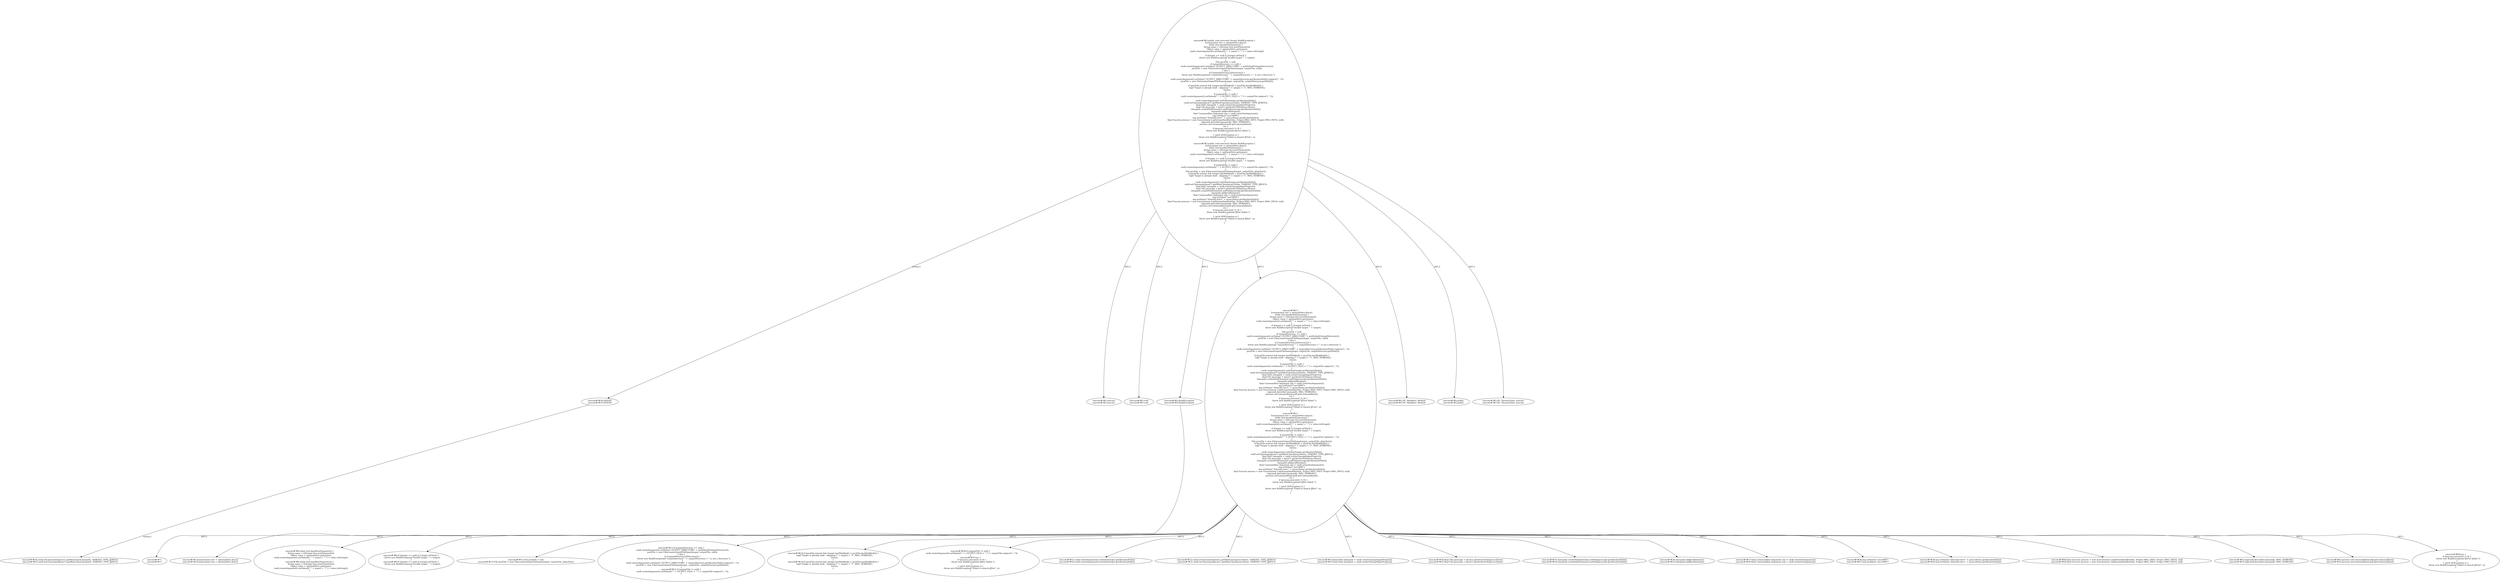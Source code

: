 digraph "Pattern" {
0 [label="execute#?#36:INSERT
execute#?#25:INSERT" shape=ellipse]
1 [label="execute#?#2:public void execute() throws BuildException \{
    Enumeration iter = optionalAttrs.keys();
    while (iter.hasMoreElements()) \{
        String name = ((String) (iter.nextElement()));
        Object value = optionalAttrs.get(name);
        cmdl.createArgument().setValue(((\"-\" + name) + \":\") + value.toString());
    \} 
    if ((target == null) || (!target.isFile())) \{
        throw new BuildException(\"Invalid target: \" + target);
    \}
    File javaFile = null;
    if (outputDirectory == null) \{
        cmdl.createArgument().setValue(\"-OUTPUT_DIRECTORY:\" + getDefaultOutputDirectory());
        javaFile = new File(createOutputFileName(target, outputFile, null));
    \} else \{
        if (!outputDirectory.isDirectory()) \{
            throw new BuildException((\"'outputdirectory' \" + outputDirectory) + \" is not a directory.\");
        \}
        cmdl.createArgument().setValue(\"-OUTPUT_DIRECTORY:\" + outputDirectory.getAbsolutePath().replace('\\', '/'));
        javaFile = new File(createOutputFileName(target, outputFile, outputDirectory.getPath()));
    \}
    if (javaFile.exists() && (target.lastModified() < javaFile.lastModified())) \{
        log((\"Target is already built - skipping (\" + target) + \")\", MSG_VERBOSE);
        return;
    \}
    if (outputFile != null) \{
        cmdl.createArgument().setValue(((\"-\" + OUTPUT_FILE) + \":\") + outputFile.replace('\\', '/'));
    \}
    cmdl.createArgument().setValue(target.getAbsolutePath());
    cmdl.setClassname(JavaCC.getMainClass(javaccHome, TASKDEF_TYPE_JJTREE));
    final Path classpath = cmdl.createClasspath(getProject());
    final File javaccJar = JavaCC.getArchiveFile(javaccHome);
    classpath.createPathElement().setPath(javaccJar.getAbsolutePath());
    classpath.addJavaRuntime();
    final Commandline.Argument arg = cmdl.createVmArgument();
    arg.setValue(\"-mx140M\");
    arg.setValue(\"-Dinstall.root=\" + javaccHome.getAbsolutePath());
    final Execute process = new Execute(new LogStreamHandler(this, Project.MSG_INFO, Project.MSG_INFO), null);
    log(cmdl.describeCommand(), MSG_VERBOSE);
    process.setCommandline(cmdl.getCommandline());
    try \{
        if (process.execute() != 0) \{
            throw new BuildException(\"JJTree failed.\");
        \}
    \} catch (IOException e) \{
        throw new BuildException(\"Failed to launch JJTree\", e);
    \}
\}
execute#?#2:public void execute() throws BuildException \{
    Enumeration iter = optionalAttrs.keys();
    while (iter.hasMoreElements()) \{
        String name = ((String) (iter.nextElement()));
        Object value = optionalAttrs.get(name);
        cmdl.createArgument().setValue(((\"-\" + name) + \":\") + value.toString());
    \} 
    if ((target == null) || (!target.isFile())) \{
        throw new BuildException(\"Invalid target: \" + target);
    \}
    if (outputFile != null) \{
        cmdl.createArgument().setValue(((\"-\" + OUTPUT_FILE) + \":\") + outputFile.replace('\\', '/'));
    \}
    File javaFile = new File(createOutputFileName(target, outputFile, plainText));
    if (javaFile.exists() && (target.lastModified() < javaFile.lastModified())) \{
        log((\"Target is already built - skipping (\" + target) + \")\", MSG_VERBOSE);
        return;
    \}
    cmdl.createArgument().setValue(target.getAbsolutePath());
    cmdl.setClassname(JavaCC.getMainClass(javaccHome, TASKDEF_TYPE_JJDOC));
    final Path classpath = cmdl.createClasspath(getProject());
    final File javaccJar = JavaCC.getArchiveFile(javaccHome);
    classpath.createPathElement().setPath(javaccJar.getAbsolutePath());
    classpath.addJavaRuntime();
    final Commandline.Argument arg = cmdl.createVmArgument();
    arg.setValue(\"-mx140M\");
    arg.setValue(\"-Dinstall.root=\" + javaccHome.getAbsolutePath());
    final Execute process = new Execute(new LogStreamHandler(this, Project.MSG_INFO, Project.MSG_INFO), null);
    log(cmdl.describeCommand(), MSG_VERBOSE);
    process.setCommandline(cmdl.getCommandline());
    try \{
        if (process.execute() != 0) \{
            throw new BuildException(\"JJDoc failed.\");
        \}
    \} catch (IOException e) \{
        throw new BuildException(\"Failed to launch JJDoc\", e);
    \}
\}" shape=ellipse]
2 [label="execute#?#2:execute
execute#?#2:execute" shape=ellipse]
3 [label="execute#?#2:void
execute#?#2:void" shape=ellipse]
4 [label="execute#?#2:BuildException
execute#?#2:BuildException" shape=ellipse]
5 [label="execute#?#-1:
execute#?#-1:" shape=ellipse]
6 [label="execute#?#2:\{
    Enumeration iter = optionalAttrs.keys();
    while (iter.hasMoreElements()) \{
        String name = ((String) (iter.nextElement()));
        Object value = optionalAttrs.get(name);
        cmdl.createArgument().setValue(((\"-\" + name) + \":\") + value.toString());
    \} 
    if ((target == null) || (!target.isFile())) \{
        throw new BuildException(\"Invalid target: \" + target);
    \}
    File javaFile = null;
    if (outputDirectory == null) \{
        cmdl.createArgument().setValue(\"-OUTPUT_DIRECTORY:\" + getDefaultOutputDirectory());
        javaFile = new File(createOutputFileName(target, outputFile, null));
    \} else \{
        if (!outputDirectory.isDirectory()) \{
            throw new BuildException((\"'outputdirectory' \" + outputDirectory) + \" is not a directory.\");
        \}
        cmdl.createArgument().setValue(\"-OUTPUT_DIRECTORY:\" + outputDirectory.getAbsolutePath().replace('\\', '/'));
        javaFile = new File(createOutputFileName(target, outputFile, outputDirectory.getPath()));
    \}
    if (javaFile.exists() && (target.lastModified() < javaFile.lastModified())) \{
        log((\"Target is already built - skipping (\" + target) + \")\", MSG_VERBOSE);
        return;
    \}
    if (outputFile != null) \{
        cmdl.createArgument().setValue(((\"-\" + OUTPUT_FILE) + \":\") + outputFile.replace('\\', '/'));
    \}
    cmdl.createArgument().setValue(target.getAbsolutePath());
    cmdl.setClassname(JavaCC.getMainClass(javaccHome, TASKDEF_TYPE_JJTREE));
    final Path classpath = cmdl.createClasspath(getProject());
    final File javaccJar = JavaCC.getArchiveFile(javaccHome);
    classpath.createPathElement().setPath(javaccJar.getAbsolutePath());
    classpath.addJavaRuntime();
    final Commandline.Argument arg = cmdl.createVmArgument();
    arg.setValue(\"-mx140M\");
    arg.setValue(\"-Dinstall.root=\" + javaccHome.getAbsolutePath());
    final Execute process = new Execute(new LogStreamHandler(this, Project.MSG_INFO, Project.MSG_INFO), null);
    log(cmdl.describeCommand(), MSG_VERBOSE);
    process.setCommandline(cmdl.getCommandline());
    try \{
        if (process.execute() != 0) \{
            throw new BuildException(\"JJTree failed.\");
        \}
    \} catch (IOException e) \{
        throw new BuildException(\"Failed to launch JJTree\", e);
    \}
\}
execute#?#2:\{
    Enumeration iter = optionalAttrs.keys();
    while (iter.hasMoreElements()) \{
        String name = ((String) (iter.nextElement()));
        Object value = optionalAttrs.get(name);
        cmdl.createArgument().setValue(((\"-\" + name) + \":\") + value.toString());
    \} 
    if ((target == null) || (!target.isFile())) \{
        throw new BuildException(\"Invalid target: \" + target);
    \}
    if (outputFile != null) \{
        cmdl.createArgument().setValue(((\"-\" + OUTPUT_FILE) + \":\") + outputFile.replace('\\', '/'));
    \}
    File javaFile = new File(createOutputFileName(target, outputFile, plainText));
    if (javaFile.exists() && (target.lastModified() < javaFile.lastModified())) \{
        log((\"Target is already built - skipping (\" + target) + \")\", MSG_VERBOSE);
        return;
    \}
    cmdl.createArgument().setValue(target.getAbsolutePath());
    cmdl.setClassname(JavaCC.getMainClass(javaccHome, TASKDEF_TYPE_JJDOC));
    final Path classpath = cmdl.createClasspath(getProject());
    final File javaccJar = JavaCC.getArchiveFile(javaccHome);
    classpath.createPathElement().setPath(javaccJar.getAbsolutePath());
    classpath.addJavaRuntime();
    final Commandline.Argument arg = cmdl.createVmArgument();
    arg.setValue(\"-mx140M\");
    arg.setValue(\"-Dinstall.root=\" + javaccHome.getAbsolutePath());
    final Execute process = new Execute(new LogStreamHandler(this, Project.MSG_INFO, Project.MSG_INFO), null);
    log(cmdl.describeCommand(), MSG_VERBOSE);
    process.setCommandline(cmdl.getCommandline());
    try \{
        if (process.execute() != 0) \{
            throw new BuildException(\"JJDoc failed.\");
        \}
    \} catch (IOException e) \{
        throw new BuildException(\"Failed to launch JJDoc\", e);
    \}
\}" shape=ellipse]
7 [label="execute#?#3:Enumeration iter = optionalAttrs.keys()
execute#?#3:Enumeration iter = optionalAttrs.keys()" shape=ellipse]
8 [label="execute#?#4:while (iter.hasMoreElements()) \{
    String name = ((String) (iter.nextElement()));
    Object value = optionalAttrs.get(name);
    cmdl.createArgument().setValue(((\"-\" + name) + \":\") + value.toString());
\} 
execute#?#4:while (iter.hasMoreElements()) \{
    String name = ((String) (iter.nextElement()));
    Object value = optionalAttrs.get(name);
    cmdl.createArgument().setValue(((\"-\" + name) + \":\") + value.toString());
\} " shape=ellipse]
9 [label="execute#?#9:if ((target == null) || (!target.isFile())) \{
    throw new BuildException(\"Invalid target: \" + target);
\}
execute#?#9:if ((target == null) || (!target.isFile())) \{
    throw new BuildException(\"Invalid target: \" + target);
\}" shape=ellipse]
10 [label="execute#?#12:File javaFile = null
execute#?#15:File javaFile = new File(createOutputFileName(target, outputFile, plainText))" shape=ellipse]
11 [label="execute#?#13:if (outputDirectory == null) \{
    cmdl.createArgument().setValue(\"-OUTPUT_DIRECTORY:\" + getDefaultOutputDirectory());
    javaFile = new File(createOutputFileName(target, outputFile, null));
\} else \{
    if (!outputDirectory.isDirectory()) \{
        throw new BuildException((\"'outputdirectory' \" + outputDirectory) + \" is not a directory.\");
    \}
    cmdl.createArgument().setValue(\"-OUTPUT_DIRECTORY:\" + outputDirectory.getAbsolutePath().replace('\\', '/'));
    javaFile = new File(createOutputFileName(target, outputFile, outputDirectory.getPath()));
\}
execute#?#12:if (outputFile != null) \{
    cmdl.createArgument().setValue(((\"-\" + OUTPUT_FILE) + \":\") + outputFile.replace('\\', '/'));
\}" shape=ellipse]
12 [label="execute#?#24:if (javaFile.exists() && (target.lastModified() < javaFile.lastModified())) \{
    log((\"Target is already built - skipping (\" + target) + \")\", MSG_VERBOSE);
    return;
\}
execute#?#16:if (javaFile.exists() && (target.lastModified() < javaFile.lastModified())) \{
    log((\"Target is already built - skipping (\" + target) + \")\", MSG_VERBOSE);
    return;
\}" shape=ellipse]
13 [label="execute#?#28:if (outputFile != null) \{
    cmdl.createArgument().setValue(((\"-\" + OUTPUT_FILE) + \":\") + outputFile.replace('\\', '/'));
\}
execute#?#33:try \{
    if (process.execute() != 0) \{
        throw new BuildException(\"JJDoc failed.\");
    \}
\} catch (IOException e) \{
    throw new BuildException(\"Failed to launch JJDoc\", e);
\}" shape=ellipse]
14 [label="execute#?#31:cmdl.createArgument().setValue(target.getAbsolutePath())
execute#?#20:cmdl.createArgument().setValue(target.getAbsolutePath())" shape=ellipse]
15 [label="execute#?#32:cmdl.setClassname(JavaCC.getMainClass(javaccHome, TASKDEF_TYPE_JJTREE))
execute#?#21:cmdl.setClassname(JavaCC.getMainClass(javaccHome, TASKDEF_TYPE_JJDOC))" shape=ellipse]
16 [label="execute#?#33:final Path classpath = cmdl.createClasspath(getProject())
execute#?#22:final Path classpath = cmdl.createClasspath(getProject())" shape=ellipse]
17 [label="execute#?#34:final File javaccJar = JavaCC.getArchiveFile(javaccHome)
execute#?#23:final File javaccJar = JavaCC.getArchiveFile(javaccHome)" shape=ellipse]
18 [label="execute#?#35:classpath.createPathElement().setPath(javaccJar.getAbsolutePath())
execute#?#24:classpath.createPathElement().setPath(javaccJar.getAbsolutePath())" shape=ellipse]
19 [label="execute#?#36:classpath.addJavaRuntime()
execute#?#25:classpath.addJavaRuntime()" shape=ellipse]
20 [label="execute#?#37:final Commandline.Argument arg = cmdl.createVmArgument()
execute#?#26:final Commandline.Argument arg = cmdl.createVmArgument()" shape=ellipse]
21 [label="execute#?#38:arg.setValue(\"-mx140M\")
execute#?#27:arg.setValue(\"-mx140M\")" shape=ellipse]
22 [label="execute#?#39:arg.setValue(\"-Dinstall.root=\" + javaccHome.getAbsolutePath())
execute#?#28:arg.setValue(\"-Dinstall.root=\" + javaccHome.getAbsolutePath())" shape=ellipse]
23 [label="execute#?#40:final Execute process = new Execute(new LogStreamHandler(this, Project.MSG_INFO, Project.MSG_INFO), null)
execute#?#29:final Execute process = new Execute(new LogStreamHandler(this, Project.MSG_INFO, Project.MSG_INFO), null)" shape=ellipse]
24 [label="execute#?#42:log(cmdl.describeCommand(), MSG_VERBOSE)
execute#?#31:log(cmdl.describeCommand(), MSG_VERBOSE)" shape=ellipse]
25 [label="execute#?#43:process.setCommandline(cmdl.getCommandline())
execute#?#32:process.setCommandline(cmdl.getCommandline())" shape=ellipse]
26 [label="execute#?#44:try \{
    if (process.execute() != 0) \{
        throw new BuildException(\"JJTree failed.\");
    \}
\} catch (IOException e) \{
    throw new BuildException(\"Failed to launch JJTree\", e);
\}" shape=ellipse]
27 [label="execute#?#2:VE: Modifiers_Method
execute#?#2:VE: Modifiers_Method" shape=ellipse]
28 [label="execute#?#2:public
execute#?#2:public" shape=ellipse]
29 [label="execute#?#2:VE: ThrownTypes_execute
execute#?#2:VE: ThrownTypes_execute" shape=ellipse]
30 [label="execute#?#36:cmdl.setClassname(JavaCC.getMainClass(classpath, TASKDEF_TYPE_JJTREE))
execute#?#25:cmdl.setClassname(JavaCC.getMainClass(classpath, TASKDEF_TYPE_JJDOC))" shape=ellipse]
0 -> 30 [label="Action:2"];
1 -> 0 [label="Action:2"];
1 -> 2 [label="AST:2"];
1 -> 3 [label="AST:2"];
1 -> 4 [label="AST:2"];
1 -> 6 [label="AST:2"];
1 -> 27 [label="AST:2"];
1 -> 28 [label="AST:2"];
1 -> 29 [label="AST:2"];
4 -> 5 [label="AST:2"];
6 -> 7 [label="AST:2"];
6 -> 8 [label="AST:2"];
6 -> 9 [label="AST:2"];
6 -> 10 [label="AST:2"];
6 -> 11 [label="AST:2"];
6 -> 12 [label="AST:2"];
6 -> 13 [label="AST:2"];
6 -> 14 [label="AST:2"];
6 -> 15 [label="AST:2"];
6 -> 16 [label="AST:2"];
6 -> 17 [label="AST:2"];
6 -> 18 [label="AST:2"];
6 -> 19 [label="AST:2"];
6 -> 20 [label="AST:2"];
6 -> 21 [label="AST:2"];
6 -> 22 [label="AST:2"];
6 -> 23 [label="AST:2"];
6 -> 24 [label="AST:2"];
6 -> 25 [label="AST:2"];
6 -> 26 [label="AST:1"];
}